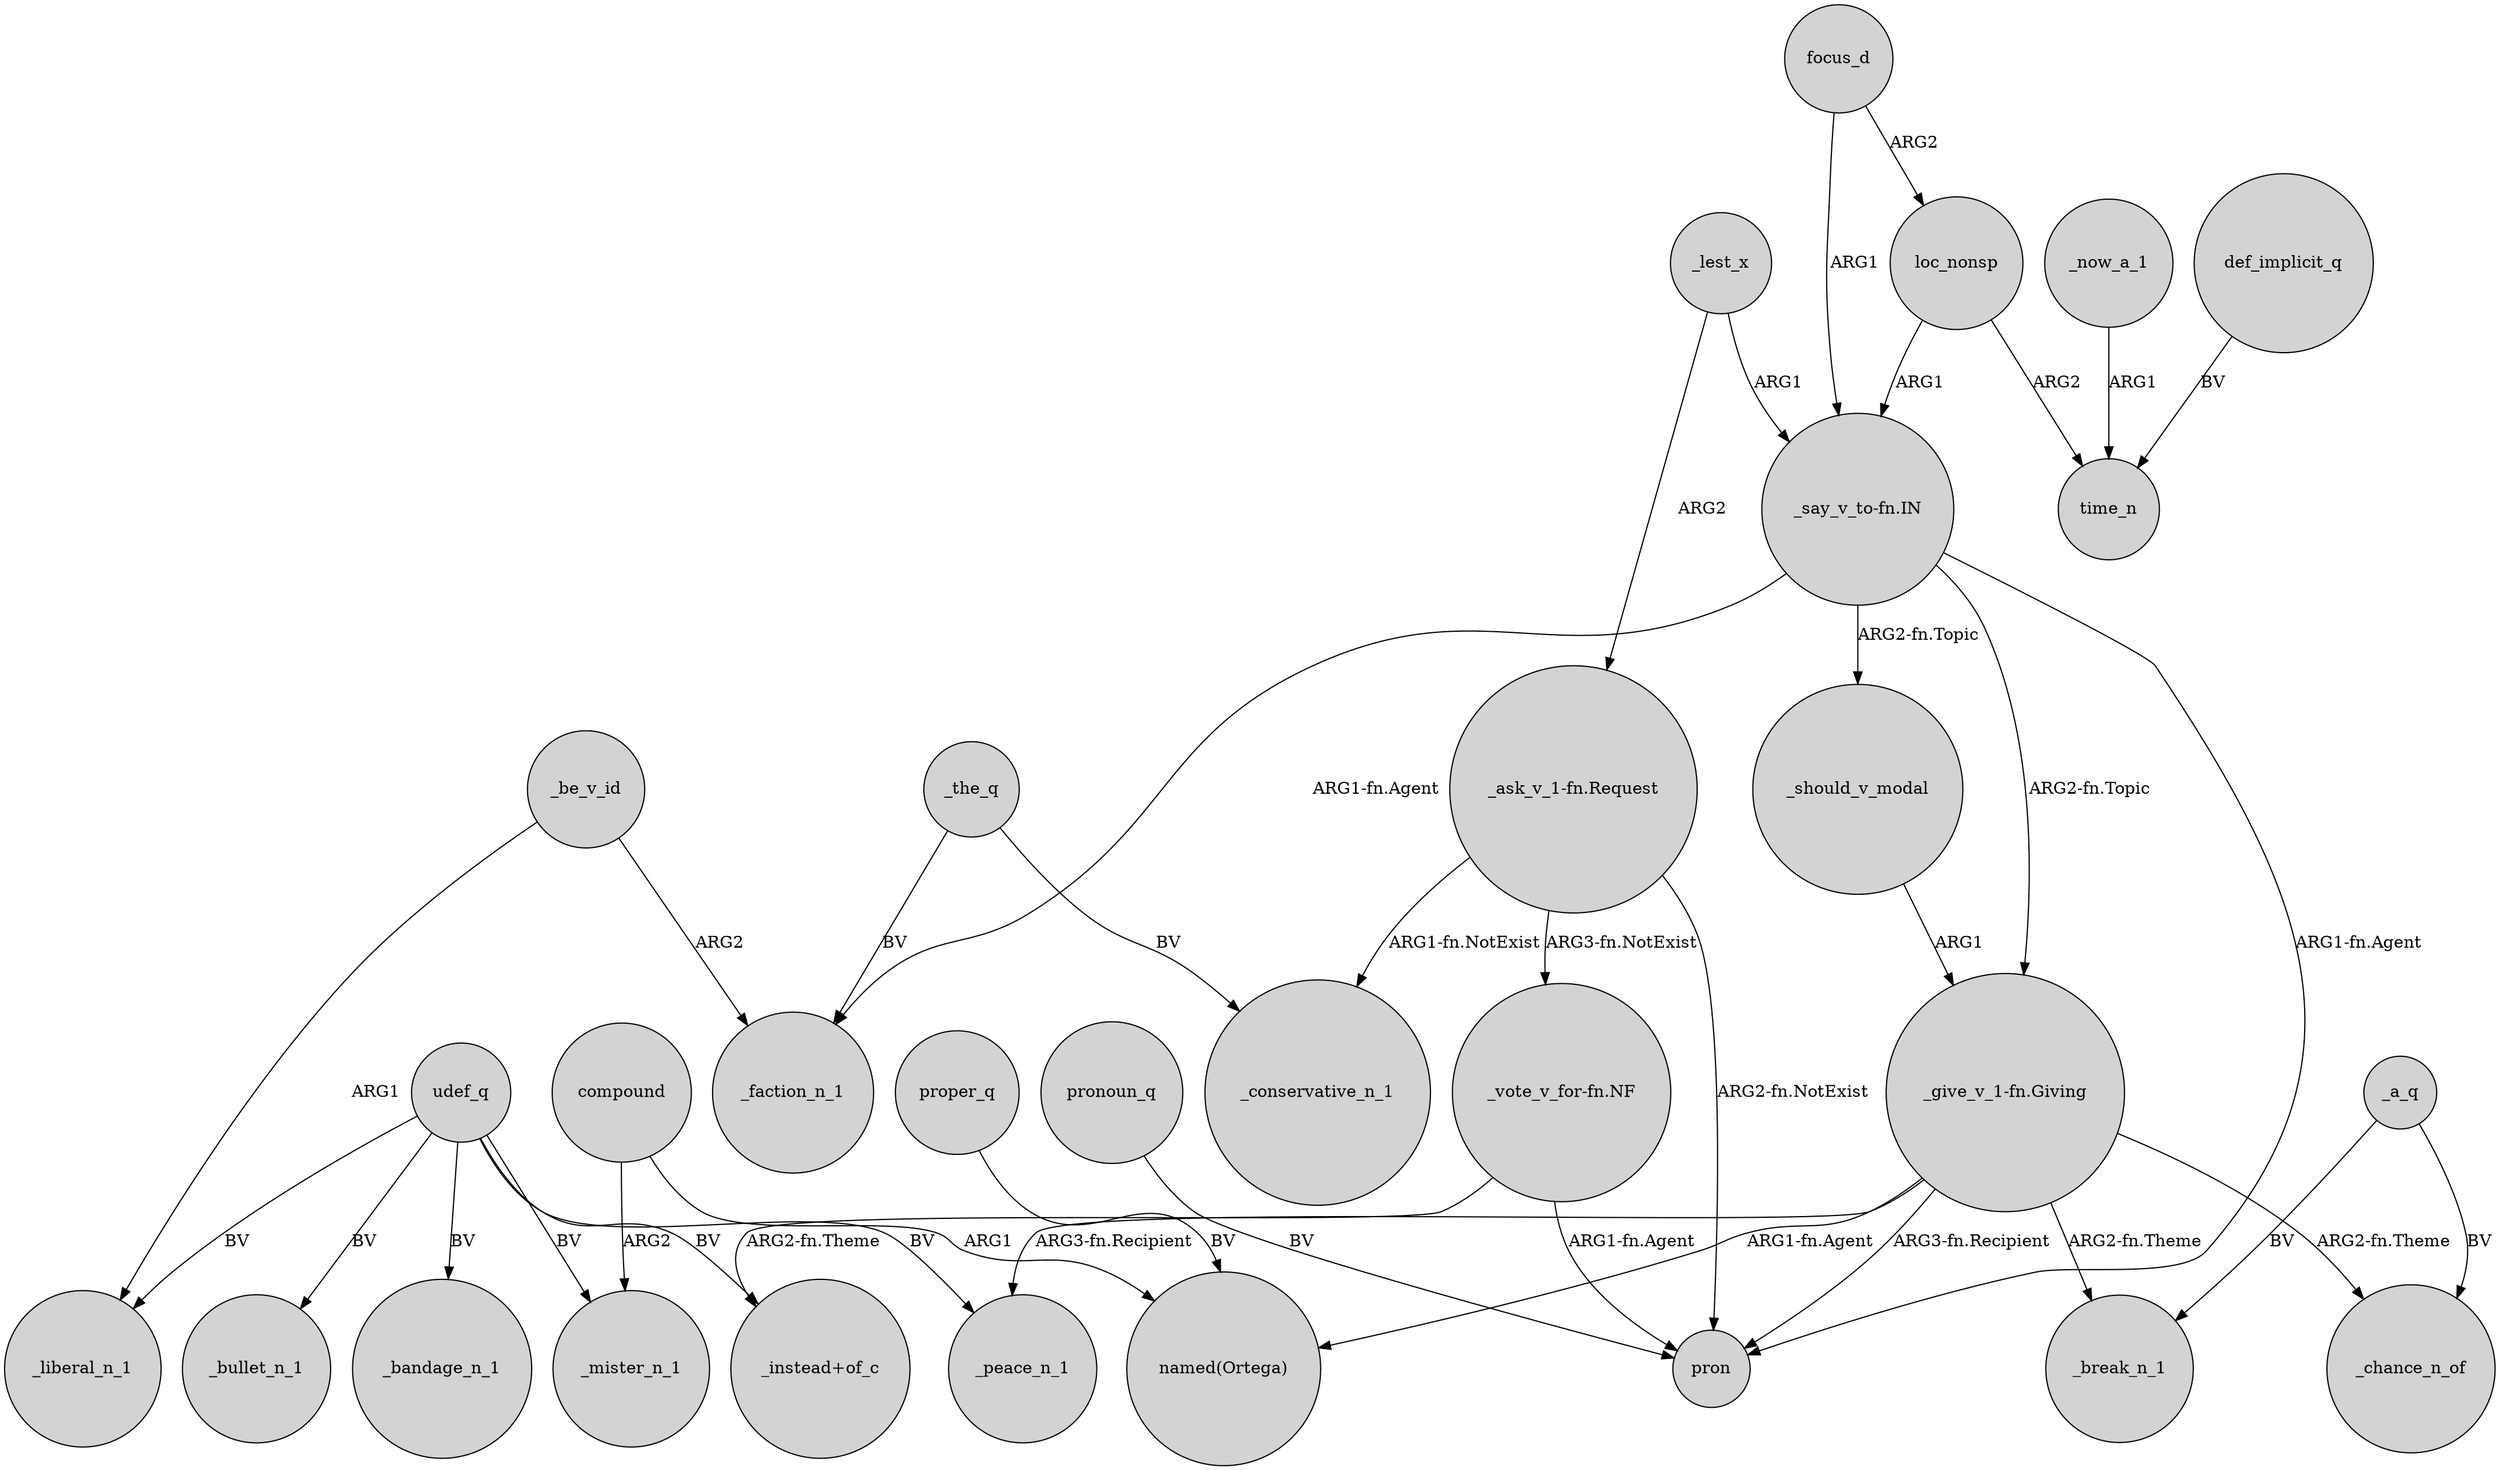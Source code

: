 digraph {
	node [shape=circle style=filled]
	udef_q -> "_instead+of_c" [label=BV]
	focus_d -> loc_nonsp [label=ARG2]
	"_give_v_1-fn.Giving" -> "named(Ortega)" [label="ARG1-fn.Agent"]
	udef_q -> _peace_n_1 [label=BV]
	_should_v_modal -> "_give_v_1-fn.Giving" [label=ARG1]
	"_say_v_to-fn.IN" -> _faction_n_1 [label="ARG1-fn.Agent"]
	_the_q -> _conservative_n_1 [label=BV]
	proper_q -> "named(Ortega)" [label=BV]
	"_say_v_to-fn.IN" -> "_give_v_1-fn.Giving" [label="ARG2-fn.Topic"]
	compound -> _mister_n_1 [label=ARG2]
	udef_q -> _bandage_n_1 [label=BV]
	"_ask_v_1-fn.Request" -> pron [label="ARG2-fn.NotExist"]
	udef_q -> _mister_n_1 [label=BV]
	"_give_v_1-fn.Giving" -> _break_n_1 [label="ARG2-fn.Theme"]
	_the_q -> _faction_n_1 [label=BV]
	_be_v_id -> _faction_n_1 [label=ARG2]
	"_ask_v_1-fn.Request" -> _conservative_n_1 [label="ARG1-fn.NotExist"]
	focus_d -> "_say_v_to-fn.IN" [label=ARG1]
	udef_q -> _liberal_n_1 [label=BV]
	loc_nonsp -> time_n [label=ARG2]
	_lest_x -> "_say_v_to-fn.IN" [label=ARG1]
	"_say_v_to-fn.IN" -> _should_v_modal [label="ARG2-fn.Topic"]
	pronoun_q -> pron [label=BV]
	_lest_x -> "_ask_v_1-fn.Request" [label=ARG2]
	_a_q -> _chance_n_of [label=BV]
	"_ask_v_1-fn.Request" -> "_vote_v_for-fn.NF" [label="ARG3-fn.NotExist"]
	_now_a_1 -> time_n [label=ARG1]
	loc_nonsp -> "_say_v_to-fn.IN" [label=ARG1]
	udef_q -> _bullet_n_1 [label=BV]
	"_give_v_1-fn.Giving" -> _peace_n_1 [label="ARG3-fn.Recipient"]
	"_vote_v_for-fn.NF" -> pron [label="ARG1-fn.Agent"]
	"_say_v_to-fn.IN" -> pron [label="ARG1-fn.Agent"]
	"_vote_v_for-fn.NF" -> "_instead+of_c" [label="ARG2-fn.Theme"]
	_a_q -> _break_n_1 [label=BV]
	_be_v_id -> _liberal_n_1 [label=ARG1]
	"_give_v_1-fn.Giving" -> _chance_n_of [label="ARG2-fn.Theme"]
	compound -> "named(Ortega)" [label=ARG1]
	"_give_v_1-fn.Giving" -> pron [label="ARG3-fn.Recipient"]
	def_implicit_q -> time_n [label=BV]
}
